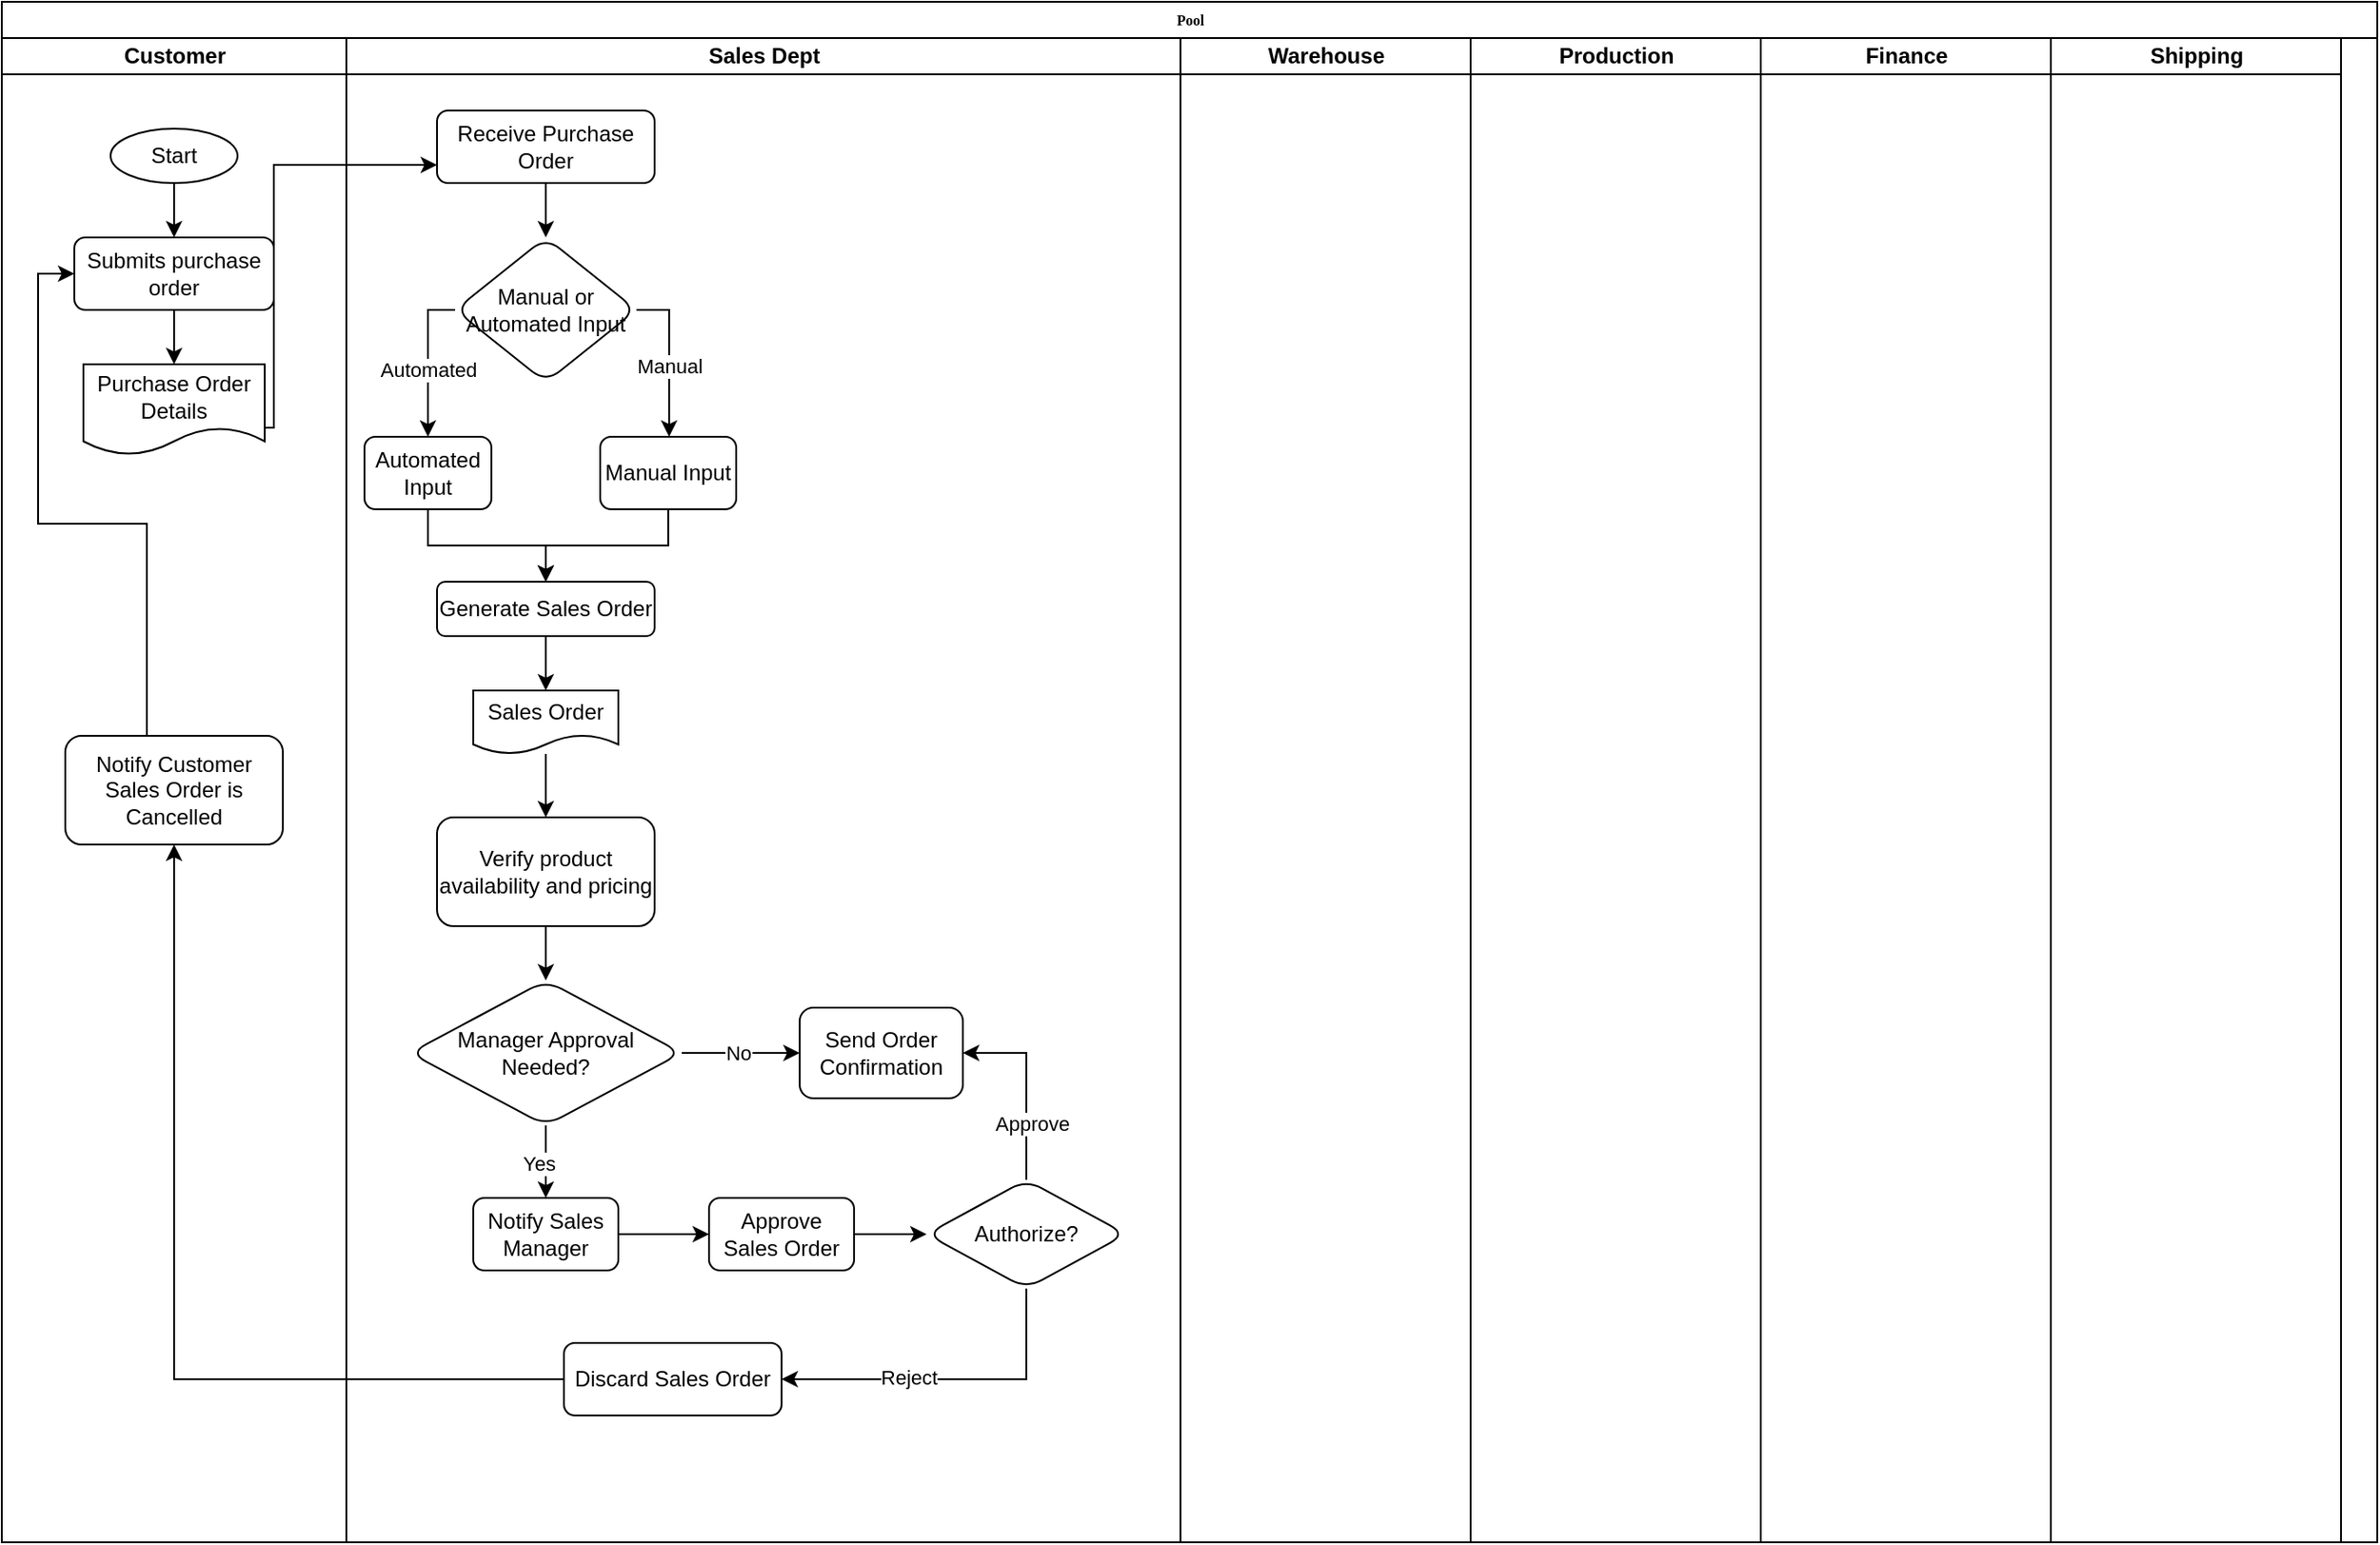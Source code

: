 <mxfile version="24.7.16">
  <diagram name="Page-1" id="74e2e168-ea6b-b213-b513-2b3c1d86103e">
    <mxGraphModel dx="620" dy="643" grid="1" gridSize="10" guides="1" tooltips="1" connect="1" arrows="1" fold="1" page="1" pageScale="1" pageWidth="1100" pageHeight="850" background="none" math="0" shadow="0">
      <root>
        <mxCell id="0" />
        <mxCell id="1" parent="0" />
        <mxCell id="77e6c97f196da883-1" value="Pool" style="swimlane;html=1;childLayout=stackLayout;startSize=20;rounded=0;shadow=0;labelBackgroundColor=none;strokeWidth=1;fontFamily=Verdana;fontSize=8;align=center;" parent="1" vertex="1">
          <mxGeometry x="70" y="40" width="1310" height="850" as="geometry" />
        </mxCell>
        <mxCell id="77e6c97f196da883-2" value="Customer" style="swimlane;html=1;startSize=20;" parent="77e6c97f196da883-1" vertex="1">
          <mxGeometry y="20" width="190" height="830" as="geometry">
            <mxRectangle y="20" width="40" height="830" as="alternateBounds" />
          </mxGeometry>
        </mxCell>
        <mxCell id="dxA8F3odwscXsq0UWhuK-2" value="" style="edgeStyle=orthogonalEdgeStyle;rounded=0;orthogonalLoop=1;jettySize=auto;html=1;" parent="77e6c97f196da883-2" source="rgaB3htRBJ5-9n0NGsLe-1" target="dxA8F3odwscXsq0UWhuK-1" edge="1">
          <mxGeometry relative="1" as="geometry" />
        </mxCell>
        <mxCell id="rgaB3htRBJ5-9n0NGsLe-1" value="Start" style="ellipse;whiteSpace=wrap;html=1;" parent="77e6c97f196da883-2" vertex="1">
          <mxGeometry x="60" y="50" width="70" height="30" as="geometry" />
        </mxCell>
        <mxCell id="ZIjQ0YNgkoybc5bCaPH_-2" value="" style="edgeStyle=orthogonalEdgeStyle;rounded=0;orthogonalLoop=1;jettySize=auto;html=1;" edge="1" parent="77e6c97f196da883-2" source="dxA8F3odwscXsq0UWhuK-1" target="ZIjQ0YNgkoybc5bCaPH_-1">
          <mxGeometry relative="1" as="geometry" />
        </mxCell>
        <mxCell id="dxA8F3odwscXsq0UWhuK-1" value="Submits purchase order" style="rounded=1;whiteSpace=wrap;html=1;" parent="77e6c97f196da883-2" vertex="1">
          <mxGeometry x="40" y="110" width="110" height="40" as="geometry" />
        </mxCell>
        <mxCell id="ZIjQ0YNgkoybc5bCaPH_-1" value="Purchase Order Details" style="shape=document;whiteSpace=wrap;html=1;boundedLbl=1;rounded=1;" vertex="1" parent="77e6c97f196da883-2">
          <mxGeometry x="45" y="180" width="100" height="50" as="geometry" />
        </mxCell>
        <mxCell id="ZIjQ0YNgkoybc5bCaPH_-53" style="edgeStyle=orthogonalEdgeStyle;rounded=0;orthogonalLoop=1;jettySize=auto;html=1;entryX=0;entryY=0.5;entryDx=0;entryDy=0;" edge="1" parent="77e6c97f196da883-2" source="ZIjQ0YNgkoybc5bCaPH_-52" target="dxA8F3odwscXsq0UWhuK-1">
          <mxGeometry relative="1" as="geometry">
            <Array as="points">
              <mxPoint x="80" y="268" />
              <mxPoint x="20" y="268" />
              <mxPoint x="20" y="130" />
            </Array>
          </mxGeometry>
        </mxCell>
        <mxCell id="ZIjQ0YNgkoybc5bCaPH_-52" value="Notify Customer Sales Order is Cancelled" style="rounded=1;whiteSpace=wrap;html=1;" vertex="1" parent="77e6c97f196da883-2">
          <mxGeometry x="35" y="385" width="120" height="60" as="geometry" />
        </mxCell>
        <mxCell id="77e6c97f196da883-3" value="Sales Dept" style="swimlane;html=1;startSize=20;" parent="77e6c97f196da883-1" vertex="1">
          <mxGeometry x="190" y="20" width="460" height="830" as="geometry" />
        </mxCell>
        <mxCell id="ZIjQ0YNgkoybc5bCaPH_-7" value="" style="edgeStyle=orthogonalEdgeStyle;rounded=0;orthogonalLoop=1;jettySize=auto;html=1;" edge="1" parent="77e6c97f196da883-3" source="ZIjQ0YNgkoybc5bCaPH_-4" target="ZIjQ0YNgkoybc5bCaPH_-6">
          <mxGeometry relative="1" as="geometry" />
        </mxCell>
        <mxCell id="ZIjQ0YNgkoybc5bCaPH_-4" value="Receive Purchase Order" style="rounded=1;whiteSpace=wrap;html=1;" vertex="1" parent="77e6c97f196da883-3">
          <mxGeometry x="50" y="40" width="120" height="40" as="geometry" />
        </mxCell>
        <mxCell id="ZIjQ0YNgkoybc5bCaPH_-9" value="" style="edgeStyle=orthogonalEdgeStyle;rounded=0;orthogonalLoop=1;jettySize=auto;html=1;exitX=1;exitY=0.5;exitDx=0;exitDy=0;" edge="1" parent="77e6c97f196da883-3" source="ZIjQ0YNgkoybc5bCaPH_-6" target="ZIjQ0YNgkoybc5bCaPH_-8">
          <mxGeometry relative="1" as="geometry">
            <Array as="points">
              <mxPoint x="178" y="150" />
            </Array>
          </mxGeometry>
        </mxCell>
        <mxCell id="ZIjQ0YNgkoybc5bCaPH_-10" value="Manual" style="edgeLabel;html=1;align=center;verticalAlign=middle;resizable=0;points=[];" vertex="1" connectable="0" parent="ZIjQ0YNgkoybc5bCaPH_-9">
          <mxGeometry x="0.054" relative="1" as="geometry">
            <mxPoint y="2" as="offset" />
          </mxGeometry>
        </mxCell>
        <mxCell id="ZIjQ0YNgkoybc5bCaPH_-19" style="edgeStyle=orthogonalEdgeStyle;rounded=0;orthogonalLoop=1;jettySize=auto;html=1;entryX=0.5;entryY=0;entryDx=0;entryDy=0;" edge="1" parent="77e6c97f196da883-3" source="ZIjQ0YNgkoybc5bCaPH_-6" target="ZIjQ0YNgkoybc5bCaPH_-20">
          <mxGeometry relative="1" as="geometry">
            <mxPoint x="20" y="230" as="targetPoint" />
            <Array as="points">
              <mxPoint x="45" y="150" />
            </Array>
          </mxGeometry>
        </mxCell>
        <mxCell id="ZIjQ0YNgkoybc5bCaPH_-21" value="Automated" style="edgeLabel;html=1;align=center;verticalAlign=middle;resizable=0;points=[];" vertex="1" connectable="0" parent="ZIjQ0YNgkoybc5bCaPH_-19">
          <mxGeometry x="0.112" relative="1" as="geometry">
            <mxPoint as="offset" />
          </mxGeometry>
        </mxCell>
        <mxCell id="ZIjQ0YNgkoybc5bCaPH_-6" value="Manual or Automated Input" style="rhombus;whiteSpace=wrap;html=1;rounded=1;" vertex="1" parent="77e6c97f196da883-3">
          <mxGeometry x="60" y="110" width="100" height="80" as="geometry" />
        </mxCell>
        <mxCell id="ZIjQ0YNgkoybc5bCaPH_-23" style="edgeStyle=orthogonalEdgeStyle;rounded=0;orthogonalLoop=1;jettySize=auto;html=1;entryX=0.5;entryY=0;entryDx=0;entryDy=0;" edge="1" parent="77e6c97f196da883-3" source="ZIjQ0YNgkoybc5bCaPH_-8" target="ZIjQ0YNgkoybc5bCaPH_-22">
          <mxGeometry relative="1" as="geometry" />
        </mxCell>
        <mxCell id="ZIjQ0YNgkoybc5bCaPH_-8" value="Manual Input" style="whiteSpace=wrap;html=1;rounded=1;" vertex="1" parent="77e6c97f196da883-3">
          <mxGeometry x="140" y="220" width="75" height="40" as="geometry" />
        </mxCell>
        <mxCell id="ZIjQ0YNgkoybc5bCaPH_-24" style="edgeStyle=orthogonalEdgeStyle;rounded=0;orthogonalLoop=1;jettySize=auto;html=1;entryX=0.5;entryY=0;entryDx=0;entryDy=0;" edge="1" parent="77e6c97f196da883-3" source="ZIjQ0YNgkoybc5bCaPH_-20" target="ZIjQ0YNgkoybc5bCaPH_-22">
          <mxGeometry relative="1" as="geometry" />
        </mxCell>
        <mxCell id="ZIjQ0YNgkoybc5bCaPH_-20" value="Automated Input" style="rounded=1;whiteSpace=wrap;html=1;" vertex="1" parent="77e6c97f196da883-3">
          <mxGeometry x="10" y="220" width="70" height="40" as="geometry" />
        </mxCell>
        <mxCell id="ZIjQ0YNgkoybc5bCaPH_-26" value="" style="edgeStyle=orthogonalEdgeStyle;rounded=0;orthogonalLoop=1;jettySize=auto;html=1;" edge="1" parent="77e6c97f196da883-3" source="ZIjQ0YNgkoybc5bCaPH_-22" target="ZIjQ0YNgkoybc5bCaPH_-25">
          <mxGeometry relative="1" as="geometry" />
        </mxCell>
        <mxCell id="ZIjQ0YNgkoybc5bCaPH_-22" value="Generate Sales Order" style="rounded=1;whiteSpace=wrap;html=1;" vertex="1" parent="77e6c97f196da883-3">
          <mxGeometry x="50" y="300" width="120" height="30" as="geometry" />
        </mxCell>
        <mxCell id="ZIjQ0YNgkoybc5bCaPH_-28" value="" style="edgeStyle=orthogonalEdgeStyle;rounded=0;orthogonalLoop=1;jettySize=auto;html=1;" edge="1" parent="77e6c97f196da883-3" source="ZIjQ0YNgkoybc5bCaPH_-25" target="ZIjQ0YNgkoybc5bCaPH_-27">
          <mxGeometry relative="1" as="geometry" />
        </mxCell>
        <mxCell id="ZIjQ0YNgkoybc5bCaPH_-25" value="Sales Order" style="shape=document;whiteSpace=wrap;html=1;boundedLbl=1;rounded=1;" vertex="1" parent="77e6c97f196da883-3">
          <mxGeometry x="70" y="360" width="80" height="35" as="geometry" />
        </mxCell>
        <mxCell id="ZIjQ0YNgkoybc5bCaPH_-32" value="" style="edgeStyle=orthogonalEdgeStyle;rounded=0;orthogonalLoop=1;jettySize=auto;html=1;" edge="1" parent="77e6c97f196da883-3" source="ZIjQ0YNgkoybc5bCaPH_-27" target="ZIjQ0YNgkoybc5bCaPH_-31">
          <mxGeometry relative="1" as="geometry" />
        </mxCell>
        <mxCell id="ZIjQ0YNgkoybc5bCaPH_-27" value="Verify product availability and pricing" style="whiteSpace=wrap;html=1;rounded=1;" vertex="1" parent="77e6c97f196da883-3">
          <mxGeometry x="50" y="430" width="120" height="60" as="geometry" />
        </mxCell>
        <mxCell id="ZIjQ0YNgkoybc5bCaPH_-34" value="" style="edgeStyle=orthogonalEdgeStyle;rounded=0;orthogonalLoop=1;jettySize=auto;html=1;" edge="1" parent="77e6c97f196da883-3" source="ZIjQ0YNgkoybc5bCaPH_-31" target="ZIjQ0YNgkoybc5bCaPH_-33">
          <mxGeometry relative="1" as="geometry" />
        </mxCell>
        <mxCell id="ZIjQ0YNgkoybc5bCaPH_-35" value="No" style="edgeLabel;html=1;align=center;verticalAlign=middle;resizable=0;points=[];" vertex="1" connectable="0" parent="ZIjQ0YNgkoybc5bCaPH_-34">
          <mxGeometry x="-0.04" relative="1" as="geometry">
            <mxPoint as="offset" />
          </mxGeometry>
        </mxCell>
        <mxCell id="ZIjQ0YNgkoybc5bCaPH_-31" value="Manager Approval Needed?" style="rhombus;whiteSpace=wrap;html=1;rounded=1;" vertex="1" parent="77e6c97f196da883-3">
          <mxGeometry x="35" y="520" width="150" height="80" as="geometry" />
        </mxCell>
        <mxCell id="ZIjQ0YNgkoybc5bCaPH_-33" value="Send Order Confirmation" style="whiteSpace=wrap;html=1;rounded=1;" vertex="1" parent="77e6c97f196da883-3">
          <mxGeometry x="250" y="535" width="90" height="50" as="geometry" />
        </mxCell>
        <mxCell id="ZIjQ0YNgkoybc5bCaPH_-37" value="" style="edgeStyle=orthogonalEdgeStyle;rounded=0;orthogonalLoop=1;jettySize=auto;html=1;exitX=0.5;exitY=1;exitDx=0;exitDy=0;" edge="1" parent="77e6c97f196da883-3" source="ZIjQ0YNgkoybc5bCaPH_-31" target="ZIjQ0YNgkoybc5bCaPH_-36">
          <mxGeometry relative="1" as="geometry">
            <mxPoint x="20" y="660" as="sourcePoint" />
          </mxGeometry>
        </mxCell>
        <mxCell id="ZIjQ0YNgkoybc5bCaPH_-38" value="Yes" style="edgeLabel;html=1;align=center;verticalAlign=middle;resizable=0;points=[];" vertex="1" connectable="0" parent="ZIjQ0YNgkoybc5bCaPH_-37">
          <mxGeometry x="0.032" relative="1" as="geometry">
            <mxPoint x="-4" as="offset" />
          </mxGeometry>
        </mxCell>
        <mxCell id="ZIjQ0YNgkoybc5bCaPH_-36" value="Notify Sales Manager" style="whiteSpace=wrap;html=1;rounded=1;" vertex="1" parent="77e6c97f196da883-3">
          <mxGeometry x="70" y="640" width="80" height="40" as="geometry" />
        </mxCell>
        <mxCell id="ZIjQ0YNgkoybc5bCaPH_-40" value="" style="edgeStyle=orthogonalEdgeStyle;rounded=0;orthogonalLoop=1;jettySize=auto;html=1;entryX=0;entryY=0.5;entryDx=0;entryDy=0;" edge="1" parent="77e6c97f196da883-3" source="ZIjQ0YNgkoybc5bCaPH_-36" target="ZIjQ0YNgkoybc5bCaPH_-41">
          <mxGeometry relative="1" as="geometry">
            <mxPoint x="190" y="660" as="targetPoint" />
          </mxGeometry>
        </mxCell>
        <mxCell id="ZIjQ0YNgkoybc5bCaPH_-43" value="" style="edgeStyle=orthogonalEdgeStyle;rounded=0;orthogonalLoop=1;jettySize=auto;html=1;" edge="1" parent="77e6c97f196da883-3" source="ZIjQ0YNgkoybc5bCaPH_-41" target="ZIjQ0YNgkoybc5bCaPH_-42">
          <mxGeometry relative="1" as="geometry" />
        </mxCell>
        <mxCell id="ZIjQ0YNgkoybc5bCaPH_-41" value="Approve Sales Order" style="rounded=1;whiteSpace=wrap;html=1;" vertex="1" parent="77e6c97f196da883-3">
          <mxGeometry x="200" y="640" width="80" height="40" as="geometry" />
        </mxCell>
        <mxCell id="ZIjQ0YNgkoybc5bCaPH_-44" style="edgeStyle=orthogonalEdgeStyle;rounded=0;orthogonalLoop=1;jettySize=auto;html=1;entryX=1;entryY=0.5;entryDx=0;entryDy=0;" edge="1" parent="77e6c97f196da883-3" source="ZIjQ0YNgkoybc5bCaPH_-42" target="ZIjQ0YNgkoybc5bCaPH_-33">
          <mxGeometry relative="1" as="geometry" />
        </mxCell>
        <mxCell id="ZIjQ0YNgkoybc5bCaPH_-45" value="Approve" style="edgeLabel;html=1;align=center;verticalAlign=middle;resizable=0;points=[];" vertex="1" connectable="0" parent="ZIjQ0YNgkoybc5bCaPH_-44">
          <mxGeometry x="-0.413" y="-3" relative="1" as="geometry">
            <mxPoint as="offset" />
          </mxGeometry>
        </mxCell>
        <mxCell id="ZIjQ0YNgkoybc5bCaPH_-48" value="" style="edgeStyle=orthogonalEdgeStyle;rounded=0;orthogonalLoop=1;jettySize=auto;html=1;" edge="1" parent="77e6c97f196da883-3" source="ZIjQ0YNgkoybc5bCaPH_-42" target="ZIjQ0YNgkoybc5bCaPH_-47">
          <mxGeometry relative="1" as="geometry">
            <Array as="points">
              <mxPoint x="375" y="740" />
            </Array>
          </mxGeometry>
        </mxCell>
        <mxCell id="ZIjQ0YNgkoybc5bCaPH_-49" value="Reject" style="edgeLabel;html=1;align=center;verticalAlign=middle;resizable=0;points=[];" vertex="1" connectable="0" parent="ZIjQ0YNgkoybc5bCaPH_-48">
          <mxGeometry x="0.018" y="-1" relative="1" as="geometry">
            <mxPoint x="-21" as="offset" />
          </mxGeometry>
        </mxCell>
        <mxCell id="ZIjQ0YNgkoybc5bCaPH_-42" value="Authorize?" style="rhombus;whiteSpace=wrap;html=1;rounded=1;" vertex="1" parent="77e6c97f196da883-3">
          <mxGeometry x="320" y="630" width="110" height="60" as="geometry" />
        </mxCell>
        <mxCell id="ZIjQ0YNgkoybc5bCaPH_-47" value="Discard Sales Order" style="whiteSpace=wrap;html=1;rounded=1;" vertex="1" parent="77e6c97f196da883-3">
          <mxGeometry x="120" y="720" width="120" height="40" as="geometry" />
        </mxCell>
        <mxCell id="77e6c97f196da883-4" value="Warehouse" style="swimlane;html=1;startSize=20;" parent="77e6c97f196da883-1" vertex="1">
          <mxGeometry x="650" y="20" width="160" height="830" as="geometry" />
        </mxCell>
        <mxCell id="77e6c97f196da883-5" value="Production" style="swimlane;html=1;startSize=20;" parent="77e6c97f196da883-1" vertex="1">
          <mxGeometry x="810" y="20" width="160" height="830" as="geometry" />
        </mxCell>
        <mxCell id="77e6c97f196da883-6" value="Finance" style="swimlane;html=1;startSize=20;" parent="77e6c97f196da883-1" vertex="1">
          <mxGeometry x="970" y="20" width="160" height="830" as="geometry" />
        </mxCell>
        <mxCell id="77e6c97f196da883-7" value="Shipping" style="swimlane;html=1;startSize=20;" parent="77e6c97f196da883-1" vertex="1">
          <mxGeometry x="1130" y="20" width="160" height="830" as="geometry" />
        </mxCell>
        <mxCell id="ZIjQ0YNgkoybc5bCaPH_-5" value="" style="edgeStyle=orthogonalEdgeStyle;rounded=0;orthogonalLoop=1;jettySize=auto;html=1;" edge="1" parent="77e6c97f196da883-1" source="ZIjQ0YNgkoybc5bCaPH_-1" target="ZIjQ0YNgkoybc5bCaPH_-4">
          <mxGeometry relative="1" as="geometry">
            <Array as="points">
              <mxPoint x="150" y="235" />
              <mxPoint x="150" y="90" />
            </Array>
          </mxGeometry>
        </mxCell>
        <mxCell id="ZIjQ0YNgkoybc5bCaPH_-51" style="edgeStyle=orthogonalEdgeStyle;rounded=0;orthogonalLoop=1;jettySize=auto;html=1;" edge="1" parent="77e6c97f196da883-1" source="ZIjQ0YNgkoybc5bCaPH_-47" target="ZIjQ0YNgkoybc5bCaPH_-52">
          <mxGeometry relative="1" as="geometry">
            <mxPoint x="80" y="340" as="targetPoint" />
          </mxGeometry>
        </mxCell>
      </root>
    </mxGraphModel>
  </diagram>
</mxfile>
